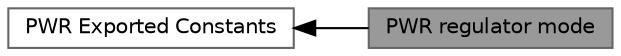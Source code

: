 digraph "PWR regulator mode"
{
 // LATEX_PDF_SIZE
  bgcolor="transparent";
  edge [fontname=Helvetica,fontsize=10,labelfontname=Helvetica,labelfontsize=10];
  node [fontname=Helvetica,fontsize=10,shape=box,height=0.2,width=0.4];
  rankdir=LR;
  Node2 [label="PWR Exported Constants",height=0.2,width=0.4,color="grey40", fillcolor="white", style="filled",URL="$group___p_w_r___exported___constants.html",tooltip=" "];
  Node1 [label="PWR regulator mode",height=0.2,width=0.4,color="gray40", fillcolor="grey60", style="filled", fontcolor="black",tooltip=" "];
  Node2->Node1 [shape=plaintext, dir="back", style="solid"];
}
